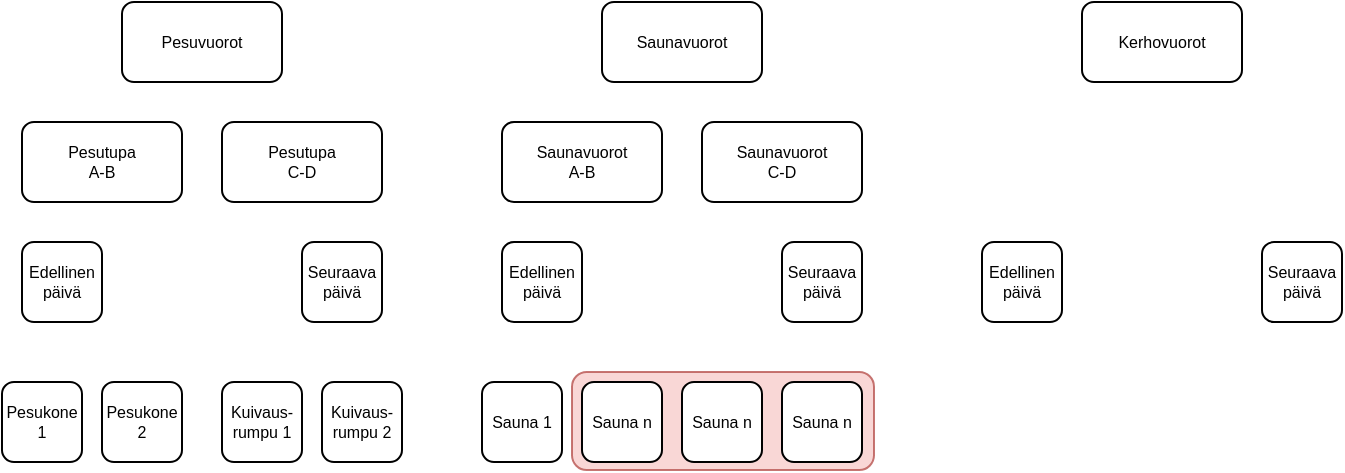 <mxfile version="22.1.11" type="device">
  <diagram name="Sivu-1" id="8grGyplGFOCnzHCEzF8w">
    <mxGraphModel dx="1390" dy="523" grid="1" gridSize="10" guides="1" tooltips="1" connect="1" arrows="1" fold="1" page="1" pageScale="1" pageWidth="827" pageHeight="1169" math="0" shadow="0">
      <root>
        <mxCell id="0" />
        <mxCell id="1" parent="0" />
        <mxCell id="me6OIRC3ZiVHuyxm6KDw-1" value="Pesuvuorot" style="rounded=1;whiteSpace=wrap;html=1;fontSize=8;" vertex="1" parent="1">
          <mxGeometry x="120" y="160" width="80" height="40" as="geometry" />
        </mxCell>
        <mxCell id="me6OIRC3ZiVHuyxm6KDw-2" value="Saunavuorot" style="rounded=1;whiteSpace=wrap;html=1;fontSize=8;" vertex="1" parent="1">
          <mxGeometry x="360" y="160" width="80" height="40" as="geometry" />
        </mxCell>
        <mxCell id="me6OIRC3ZiVHuyxm6KDw-3" value="Kerhovuorot" style="rounded=1;whiteSpace=wrap;html=1;fontSize=8;" vertex="1" parent="1">
          <mxGeometry x="600" y="160" width="80" height="40" as="geometry" />
        </mxCell>
        <mxCell id="me6OIRC3ZiVHuyxm6KDw-4" value="Saunavuorot &lt;br&gt;A-B" style="rounded=1;whiteSpace=wrap;html=1;fontSize=8;" vertex="1" parent="1">
          <mxGeometry x="310" y="220" width="80" height="40" as="geometry" />
        </mxCell>
        <mxCell id="me6OIRC3ZiVHuyxm6KDw-6" value="Saunavuorot &lt;br&gt;C-D" style="rounded=1;whiteSpace=wrap;html=1;fontSize=8;" vertex="1" parent="1">
          <mxGeometry x="410" y="220" width="80" height="40" as="geometry" />
        </mxCell>
        <mxCell id="me6OIRC3ZiVHuyxm6KDw-9" value="Pesutupa&lt;br style=&quot;font-size: 8px;&quot;&gt;A-B" style="rounded=1;whiteSpace=wrap;html=1;fontSize=8;" vertex="1" parent="1">
          <mxGeometry x="70" y="220" width="80" height="40" as="geometry" />
        </mxCell>
        <mxCell id="me6OIRC3ZiVHuyxm6KDw-10" value="Pesutupa&lt;br style=&quot;font-size: 8px;&quot;&gt;C-D" style="rounded=1;whiteSpace=wrap;html=1;fontSize=8;" vertex="1" parent="1">
          <mxGeometry x="170" y="220" width="80" height="40" as="geometry" />
        </mxCell>
        <mxCell id="me6OIRC3ZiVHuyxm6KDw-14" value="&lt;font style=&quot;font-size: 8px;&quot;&gt;Seuraava päivä&lt;/font&gt;" style="rounded=1;whiteSpace=wrap;html=1;fontSize=8;" vertex="1" parent="1">
          <mxGeometry x="210" y="280" width="40" height="40" as="geometry" />
        </mxCell>
        <mxCell id="me6OIRC3ZiVHuyxm6KDw-15" value="&lt;font style=&quot;font-size: 8px;&quot;&gt;Seuraava päivä&lt;/font&gt;" style="rounded=1;whiteSpace=wrap;html=1;fontSize=8;" vertex="1" parent="1">
          <mxGeometry x="450" y="280" width="40" height="40" as="geometry" />
        </mxCell>
        <mxCell id="me6OIRC3ZiVHuyxm6KDw-16" value="&lt;font style=&quot;font-size: 8px;&quot;&gt;Seuraava päivä&lt;/font&gt;" style="rounded=1;whiteSpace=wrap;html=1;fontSize=8;" vertex="1" parent="1">
          <mxGeometry x="690" y="280" width="40" height="40" as="geometry" />
        </mxCell>
        <mxCell id="me6OIRC3ZiVHuyxm6KDw-17" value="&lt;font style=&quot;font-size: 8px;&quot;&gt;Edellinen päivä&lt;/font&gt;" style="rounded=1;whiteSpace=wrap;html=1;fontSize=8;" vertex="1" parent="1">
          <mxGeometry x="70" y="280" width="40" height="40" as="geometry" />
        </mxCell>
        <mxCell id="me6OIRC3ZiVHuyxm6KDw-18" value="&lt;font style=&quot;font-size: 8px;&quot;&gt;Edellinen päivä&lt;/font&gt;" style="rounded=1;whiteSpace=wrap;html=1;fontSize=8;" vertex="1" parent="1">
          <mxGeometry x="310" y="280" width="40" height="40" as="geometry" />
        </mxCell>
        <mxCell id="me6OIRC3ZiVHuyxm6KDw-19" value="&lt;font style=&quot;font-size: 8px;&quot;&gt;Edellinen päivä&lt;/font&gt;" style="rounded=1;whiteSpace=wrap;html=1;fontSize=8;" vertex="1" parent="1">
          <mxGeometry x="550" y="280" width="40" height="40" as="geometry" />
        </mxCell>
        <mxCell id="me6OIRC3ZiVHuyxm6KDw-20" value="Pesukone 1" style="rounded=1;whiteSpace=wrap;html=1;fontSize=8;" vertex="1" parent="1">
          <mxGeometry x="60" y="350" width="40" height="40" as="geometry" />
        </mxCell>
        <mxCell id="me6OIRC3ZiVHuyxm6KDw-23" value="Pesukone 2" style="rounded=1;whiteSpace=wrap;html=1;fontSize=8;" vertex="1" parent="1">
          <mxGeometry x="110" y="350" width="40" height="40" as="geometry" />
        </mxCell>
        <mxCell id="me6OIRC3ZiVHuyxm6KDw-24" value="Kuivaus-rumpu 1" style="rounded=1;whiteSpace=wrap;html=1;fontSize=8;" vertex="1" parent="1">
          <mxGeometry x="170" y="350" width="40" height="40" as="geometry" />
        </mxCell>
        <mxCell id="me6OIRC3ZiVHuyxm6KDw-26" value="Kuivaus-rumpu 2" style="rounded=1;whiteSpace=wrap;html=1;fontSize=8;direction=south;" vertex="1" parent="1">
          <mxGeometry x="220" y="350" width="40" height="40" as="geometry" />
        </mxCell>
        <mxCell id="me6OIRC3ZiVHuyxm6KDw-27" value="Sauna 1" style="rounded=1;whiteSpace=wrap;html=1;fontSize=8;direction=south;" vertex="1" parent="1">
          <mxGeometry x="300" y="350" width="40" height="40" as="geometry" />
        </mxCell>
        <mxCell id="me6OIRC3ZiVHuyxm6KDw-32" value="" style="rounded=1;html=1;textOpacity=0;labelBackgroundColor=none;opacity=80;fillColor=#f8cecc;strokeColor=#b85450;" vertex="1" parent="1">
          <mxGeometry x="345" y="345" width="151" height="49" as="geometry" />
        </mxCell>
        <mxCell id="me6OIRC3ZiVHuyxm6KDw-28" value="Sauna n" style="rounded=1;whiteSpace=wrap;html=1;fontSize=8;direction=south;" vertex="1" parent="1">
          <mxGeometry x="350" y="350" width="40" height="40" as="geometry" />
        </mxCell>
        <mxCell id="me6OIRC3ZiVHuyxm6KDw-29" value="Sauna n" style="rounded=1;whiteSpace=wrap;html=1;fontSize=8;direction=south;" vertex="1" parent="1">
          <mxGeometry x="400" y="350" width="40" height="40" as="geometry" />
        </mxCell>
        <mxCell id="me6OIRC3ZiVHuyxm6KDw-30" value="Sauna n" style="rounded=1;whiteSpace=wrap;html=1;fontSize=8;direction=south;" vertex="1" parent="1">
          <mxGeometry x="450" y="350" width="40" height="40" as="geometry" />
        </mxCell>
      </root>
    </mxGraphModel>
  </diagram>
</mxfile>
